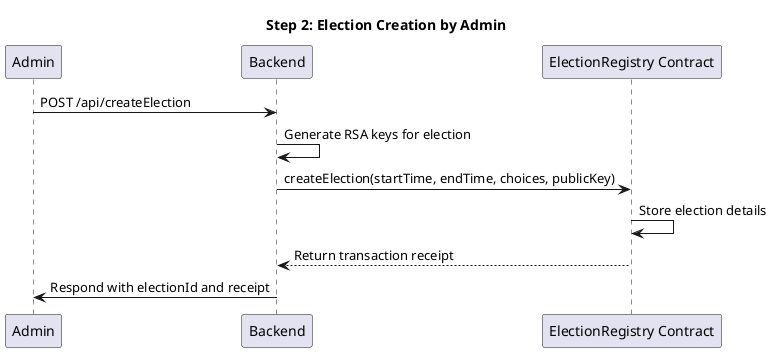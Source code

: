 @startuml
title Step 2: Election Creation by Admin

participant Admin
participant Backend
participant "ElectionRegistry Contract" as ElectionRegistry

Admin -> Backend: POST /api/createElection
Backend -> Backend: Generate RSA keys for election
Backend -> ElectionRegistry: createElection(startTime, endTime, choices, publicKey)
ElectionRegistry -> ElectionRegistry: Store election details
ElectionRegistry --> Backend: Return transaction receipt
Backend -> Admin: Respond with electionId and receipt

@enduml
